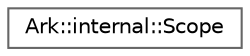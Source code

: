 digraph "Graphical Class Hierarchy"
{
 // INTERACTIVE_SVG=YES
 // LATEX_PDF_SIZE
  bgcolor="transparent";
  edge [fontname=Helvetica,fontsize=10,labelfontname=Helvetica,labelfontsize=10];
  node [fontname=Helvetica,fontsize=10,shape=box,height=0.2,width=0.4];
  rankdir="LR";
  Node0 [id="Node000000",label="Ark::internal::Scope",height=0.2,width=0.4,color="grey40", fillcolor="white", style="filled",URL="$d5/d74/classArk_1_1internal_1_1Scope.html",tooltip="A class to handle the VM scope more efficiently."];
}
